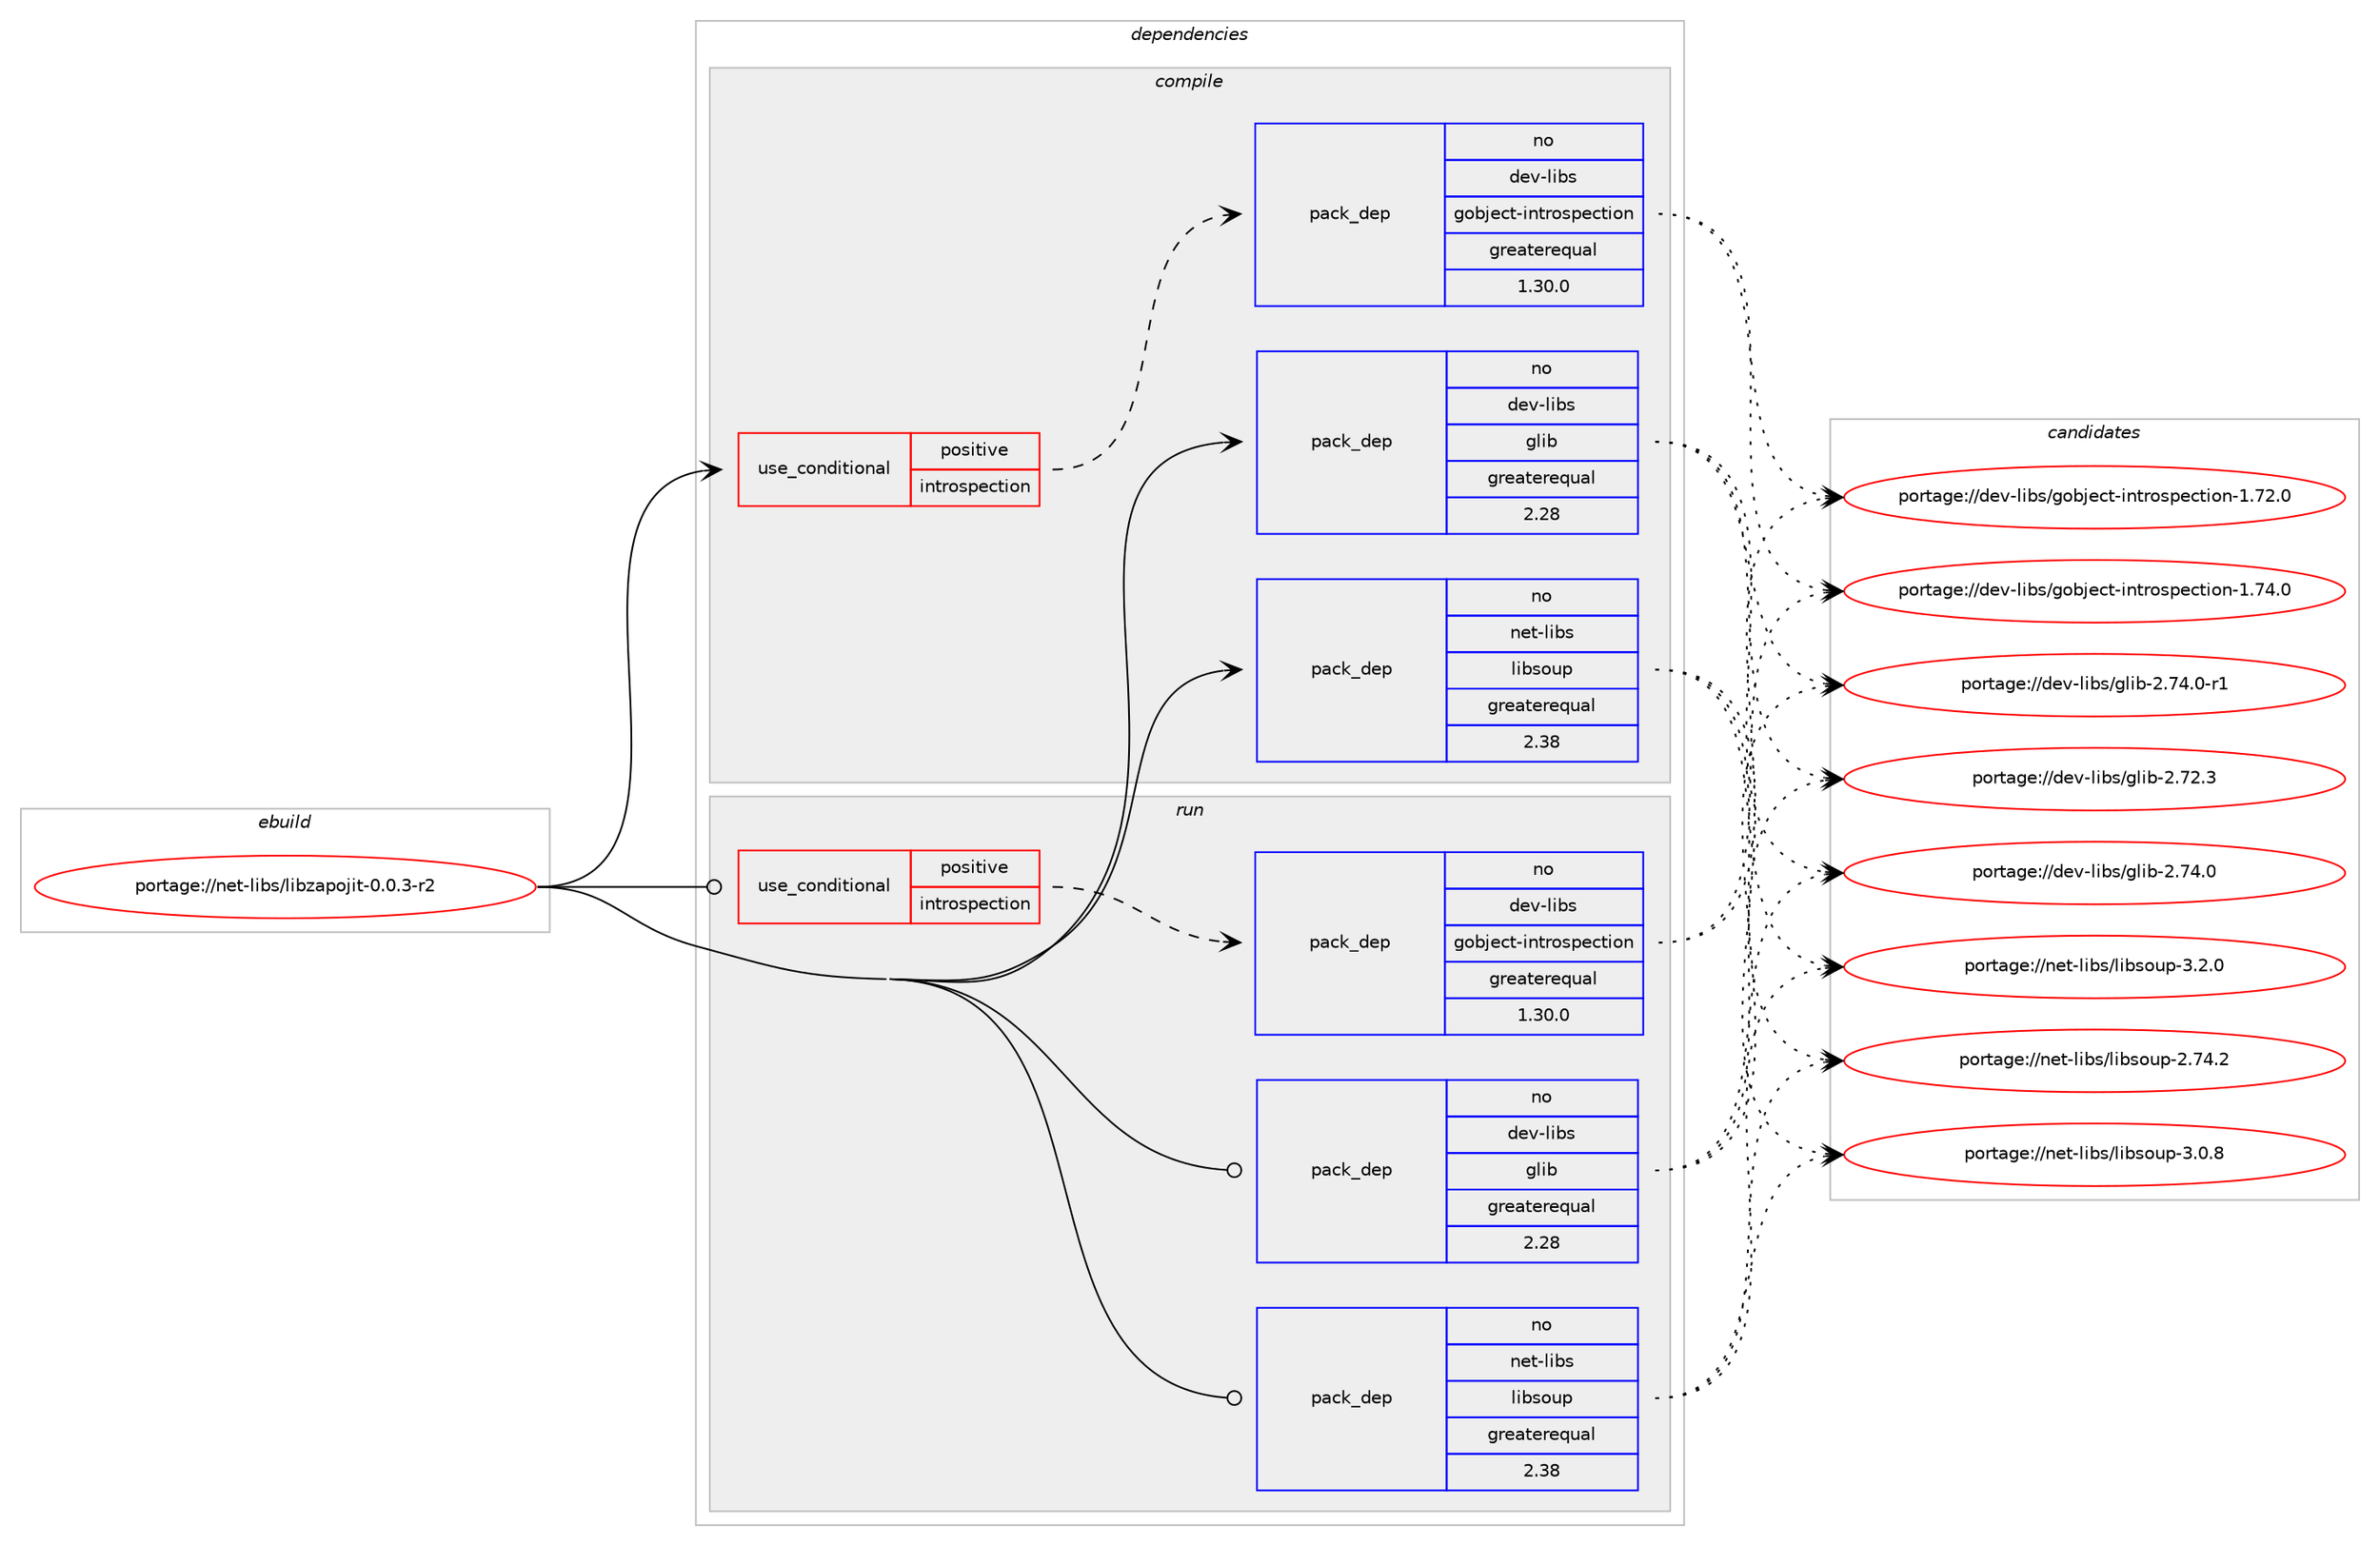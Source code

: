 digraph prolog {

# *************
# Graph options
# *************

newrank=true;
concentrate=true;
compound=true;
graph [rankdir=LR,fontname=Helvetica,fontsize=10,ranksep=1.5];#, ranksep=2.5, nodesep=0.2];
edge  [arrowhead=vee];
node  [fontname=Helvetica,fontsize=10];

# **********
# The ebuild
# **********

subgraph cluster_leftcol {
color=gray;
rank=same;
label=<<i>ebuild</i>>;
id [label="portage://net-libs/libzapojit-0.0.3-r2", color=red, width=4, href="../net-libs/libzapojit-0.0.3-r2.svg"];
}

# ****************
# The dependencies
# ****************

subgraph cluster_midcol {
color=gray;
label=<<i>dependencies</i>>;
subgraph cluster_compile {
fillcolor="#eeeeee";
style=filled;
label=<<i>compile</i>>;
subgraph cond48 {
dependency130 [label=<<TABLE BORDER="0" CELLBORDER="1" CELLSPACING="0" CELLPADDING="4"><TR><TD ROWSPAN="3" CELLPADDING="10">use_conditional</TD></TR><TR><TD>positive</TD></TR><TR><TD>introspection</TD></TR></TABLE>>, shape=none, color=red];
subgraph pack83 {
dependency131 [label=<<TABLE BORDER="0" CELLBORDER="1" CELLSPACING="0" CELLPADDING="4" WIDTH="220"><TR><TD ROWSPAN="6" CELLPADDING="30">pack_dep</TD></TR><TR><TD WIDTH="110">no</TD></TR><TR><TD>dev-libs</TD></TR><TR><TD>gobject-introspection</TD></TR><TR><TD>greaterequal</TD></TR><TR><TD>1.30.0</TD></TR></TABLE>>, shape=none, color=blue];
}
dependency130:e -> dependency131:w [weight=20,style="dashed",arrowhead="vee"];
}
id:e -> dependency130:w [weight=20,style="solid",arrowhead="vee"];
subgraph pack84 {
dependency132 [label=<<TABLE BORDER="0" CELLBORDER="1" CELLSPACING="0" CELLPADDING="4" WIDTH="220"><TR><TD ROWSPAN="6" CELLPADDING="30">pack_dep</TD></TR><TR><TD WIDTH="110">no</TD></TR><TR><TD>dev-libs</TD></TR><TR><TD>glib</TD></TR><TR><TD>greaterequal</TD></TR><TR><TD>2.28</TD></TR></TABLE>>, shape=none, color=blue];
}
id:e -> dependency132:w [weight=20,style="solid",arrowhead="vee"];
# *** BEGIN UNKNOWN DEPENDENCY TYPE (TODO) ***
# id -> package_dependency(portage://net-libs/libzapojit-0.0.3-r2,install,no,dev-libs,json-glib,none,[,,],[],[])
# *** END UNKNOWN DEPENDENCY TYPE (TODO) ***

# *** BEGIN UNKNOWN DEPENDENCY TYPE (TODO) ***
# id -> package_dependency(portage://net-libs/libzapojit-0.0.3-r2,install,no,net-libs,gnome-online-accounts,none,[,,],[],[])
# *** END UNKNOWN DEPENDENCY TYPE (TODO) ***

subgraph pack85 {
dependency133 [label=<<TABLE BORDER="0" CELLBORDER="1" CELLSPACING="0" CELLPADDING="4" WIDTH="220"><TR><TD ROWSPAN="6" CELLPADDING="30">pack_dep</TD></TR><TR><TD WIDTH="110">no</TD></TR><TR><TD>net-libs</TD></TR><TR><TD>libsoup</TD></TR><TR><TD>greaterequal</TD></TR><TR><TD>2.38</TD></TR></TABLE>>, shape=none, color=blue];
}
id:e -> dependency133:w [weight=20,style="solid",arrowhead="vee"];
# *** BEGIN UNKNOWN DEPENDENCY TYPE (TODO) ***
# id -> package_dependency(portage://net-libs/libzapojit-0.0.3-r2,install,no,net-libs,rest,none,[,,],[slot(0.7)],[])
# *** END UNKNOWN DEPENDENCY TYPE (TODO) ***

}
subgraph cluster_compileandrun {
fillcolor="#eeeeee";
style=filled;
label=<<i>compile and run</i>>;
}
subgraph cluster_run {
fillcolor="#eeeeee";
style=filled;
label=<<i>run</i>>;
subgraph cond49 {
dependency134 [label=<<TABLE BORDER="0" CELLBORDER="1" CELLSPACING="0" CELLPADDING="4"><TR><TD ROWSPAN="3" CELLPADDING="10">use_conditional</TD></TR><TR><TD>positive</TD></TR><TR><TD>introspection</TD></TR></TABLE>>, shape=none, color=red];
subgraph pack86 {
dependency135 [label=<<TABLE BORDER="0" CELLBORDER="1" CELLSPACING="0" CELLPADDING="4" WIDTH="220"><TR><TD ROWSPAN="6" CELLPADDING="30">pack_dep</TD></TR><TR><TD WIDTH="110">no</TD></TR><TR><TD>dev-libs</TD></TR><TR><TD>gobject-introspection</TD></TR><TR><TD>greaterequal</TD></TR><TR><TD>1.30.0</TD></TR></TABLE>>, shape=none, color=blue];
}
dependency134:e -> dependency135:w [weight=20,style="dashed",arrowhead="vee"];
}
id:e -> dependency134:w [weight=20,style="solid",arrowhead="odot"];
subgraph pack87 {
dependency136 [label=<<TABLE BORDER="0" CELLBORDER="1" CELLSPACING="0" CELLPADDING="4" WIDTH="220"><TR><TD ROWSPAN="6" CELLPADDING="30">pack_dep</TD></TR><TR><TD WIDTH="110">no</TD></TR><TR><TD>dev-libs</TD></TR><TR><TD>glib</TD></TR><TR><TD>greaterequal</TD></TR><TR><TD>2.28</TD></TR></TABLE>>, shape=none, color=blue];
}
id:e -> dependency136:w [weight=20,style="solid",arrowhead="odot"];
# *** BEGIN UNKNOWN DEPENDENCY TYPE (TODO) ***
# id -> package_dependency(portage://net-libs/libzapojit-0.0.3-r2,run,no,dev-libs,json-glib,none,[,,],[],[])
# *** END UNKNOWN DEPENDENCY TYPE (TODO) ***

# *** BEGIN UNKNOWN DEPENDENCY TYPE (TODO) ***
# id -> package_dependency(portage://net-libs/libzapojit-0.0.3-r2,run,no,net-libs,gnome-online-accounts,none,[,,],[],[])
# *** END UNKNOWN DEPENDENCY TYPE (TODO) ***

subgraph pack88 {
dependency137 [label=<<TABLE BORDER="0" CELLBORDER="1" CELLSPACING="0" CELLPADDING="4" WIDTH="220"><TR><TD ROWSPAN="6" CELLPADDING="30">pack_dep</TD></TR><TR><TD WIDTH="110">no</TD></TR><TR><TD>net-libs</TD></TR><TR><TD>libsoup</TD></TR><TR><TD>greaterequal</TD></TR><TR><TD>2.38</TD></TR></TABLE>>, shape=none, color=blue];
}
id:e -> dependency137:w [weight=20,style="solid",arrowhead="odot"];
# *** BEGIN UNKNOWN DEPENDENCY TYPE (TODO) ***
# id -> package_dependency(portage://net-libs/libzapojit-0.0.3-r2,run,no,net-libs,rest,none,[,,],[slot(0.7)],[])
# *** END UNKNOWN DEPENDENCY TYPE (TODO) ***

}
}

# **************
# The candidates
# **************

subgraph cluster_choices {
rank=same;
color=gray;
label=<<i>candidates</i>>;

subgraph choice83 {
color=black;
nodesep=1;
choice1001011184510810598115471031119810610199116451051101161141111151121019911610511111045494655504648 [label="portage://dev-libs/gobject-introspection-1.72.0", color=red, width=4,href="../dev-libs/gobject-introspection-1.72.0.svg"];
choice1001011184510810598115471031119810610199116451051101161141111151121019911610511111045494655524648 [label="portage://dev-libs/gobject-introspection-1.74.0", color=red, width=4,href="../dev-libs/gobject-introspection-1.74.0.svg"];
dependency131:e -> choice1001011184510810598115471031119810610199116451051101161141111151121019911610511111045494655504648:w [style=dotted,weight="100"];
dependency131:e -> choice1001011184510810598115471031119810610199116451051101161141111151121019911610511111045494655524648:w [style=dotted,weight="100"];
}
subgraph choice84 {
color=black;
nodesep=1;
choice1001011184510810598115471031081059845504655504651 [label="portage://dev-libs/glib-2.72.3", color=red, width=4,href="../dev-libs/glib-2.72.3.svg"];
choice1001011184510810598115471031081059845504655524648 [label="portage://dev-libs/glib-2.74.0", color=red, width=4,href="../dev-libs/glib-2.74.0.svg"];
choice10010111845108105981154710310810598455046555246484511449 [label="portage://dev-libs/glib-2.74.0-r1", color=red, width=4,href="../dev-libs/glib-2.74.0-r1.svg"];
dependency132:e -> choice1001011184510810598115471031081059845504655504651:w [style=dotted,weight="100"];
dependency132:e -> choice1001011184510810598115471031081059845504655524648:w [style=dotted,weight="100"];
dependency132:e -> choice10010111845108105981154710310810598455046555246484511449:w [style=dotted,weight="100"];
}
subgraph choice85 {
color=black;
nodesep=1;
choice1101011164510810598115471081059811511111711245504655524650 [label="portage://net-libs/libsoup-2.74.2", color=red, width=4,href="../net-libs/libsoup-2.74.2.svg"];
choice11010111645108105981154710810598115111117112455146484656 [label="portage://net-libs/libsoup-3.0.8", color=red, width=4,href="../net-libs/libsoup-3.0.8.svg"];
choice11010111645108105981154710810598115111117112455146504648 [label="portage://net-libs/libsoup-3.2.0", color=red, width=4,href="../net-libs/libsoup-3.2.0.svg"];
dependency133:e -> choice1101011164510810598115471081059811511111711245504655524650:w [style=dotted,weight="100"];
dependency133:e -> choice11010111645108105981154710810598115111117112455146484656:w [style=dotted,weight="100"];
dependency133:e -> choice11010111645108105981154710810598115111117112455146504648:w [style=dotted,weight="100"];
}
subgraph choice86 {
color=black;
nodesep=1;
choice1001011184510810598115471031119810610199116451051101161141111151121019911610511111045494655504648 [label="portage://dev-libs/gobject-introspection-1.72.0", color=red, width=4,href="../dev-libs/gobject-introspection-1.72.0.svg"];
choice1001011184510810598115471031119810610199116451051101161141111151121019911610511111045494655524648 [label="portage://dev-libs/gobject-introspection-1.74.0", color=red, width=4,href="../dev-libs/gobject-introspection-1.74.0.svg"];
dependency135:e -> choice1001011184510810598115471031119810610199116451051101161141111151121019911610511111045494655504648:w [style=dotted,weight="100"];
dependency135:e -> choice1001011184510810598115471031119810610199116451051101161141111151121019911610511111045494655524648:w [style=dotted,weight="100"];
}
subgraph choice87 {
color=black;
nodesep=1;
choice1001011184510810598115471031081059845504655504651 [label="portage://dev-libs/glib-2.72.3", color=red, width=4,href="../dev-libs/glib-2.72.3.svg"];
choice1001011184510810598115471031081059845504655524648 [label="portage://dev-libs/glib-2.74.0", color=red, width=4,href="../dev-libs/glib-2.74.0.svg"];
choice10010111845108105981154710310810598455046555246484511449 [label="portage://dev-libs/glib-2.74.0-r1", color=red, width=4,href="../dev-libs/glib-2.74.0-r1.svg"];
dependency136:e -> choice1001011184510810598115471031081059845504655504651:w [style=dotted,weight="100"];
dependency136:e -> choice1001011184510810598115471031081059845504655524648:w [style=dotted,weight="100"];
dependency136:e -> choice10010111845108105981154710310810598455046555246484511449:w [style=dotted,weight="100"];
}
subgraph choice88 {
color=black;
nodesep=1;
choice1101011164510810598115471081059811511111711245504655524650 [label="portage://net-libs/libsoup-2.74.2", color=red, width=4,href="../net-libs/libsoup-2.74.2.svg"];
choice11010111645108105981154710810598115111117112455146484656 [label="portage://net-libs/libsoup-3.0.8", color=red, width=4,href="../net-libs/libsoup-3.0.8.svg"];
choice11010111645108105981154710810598115111117112455146504648 [label="portage://net-libs/libsoup-3.2.0", color=red, width=4,href="../net-libs/libsoup-3.2.0.svg"];
dependency137:e -> choice1101011164510810598115471081059811511111711245504655524650:w [style=dotted,weight="100"];
dependency137:e -> choice11010111645108105981154710810598115111117112455146484656:w [style=dotted,weight="100"];
dependency137:e -> choice11010111645108105981154710810598115111117112455146504648:w [style=dotted,weight="100"];
}
}

}
